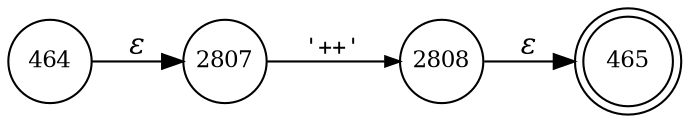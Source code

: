 digraph ATN {
rankdir=LR;
s465[fontsize=11, label="465", shape=doublecircle, fixedsize=true, width=.6];
s464[fontsize=11,label="464", shape=circle, fixedsize=true, width=.55, peripheries=1];
s2807[fontsize=11,label="2807", shape=circle, fixedsize=true, width=.55, peripheries=1];
s2808[fontsize=11,label="2808", shape=circle, fixedsize=true, width=.55, peripheries=1];
s464 -> s2807 [fontname="Times-Italic", label="&epsilon;"];
s2807 -> s2808 [fontsize=11, fontname="Courier", arrowsize=.7, label = "'++'", arrowhead = normal];
s2808 -> s465 [fontname="Times-Italic", label="&epsilon;"];
}